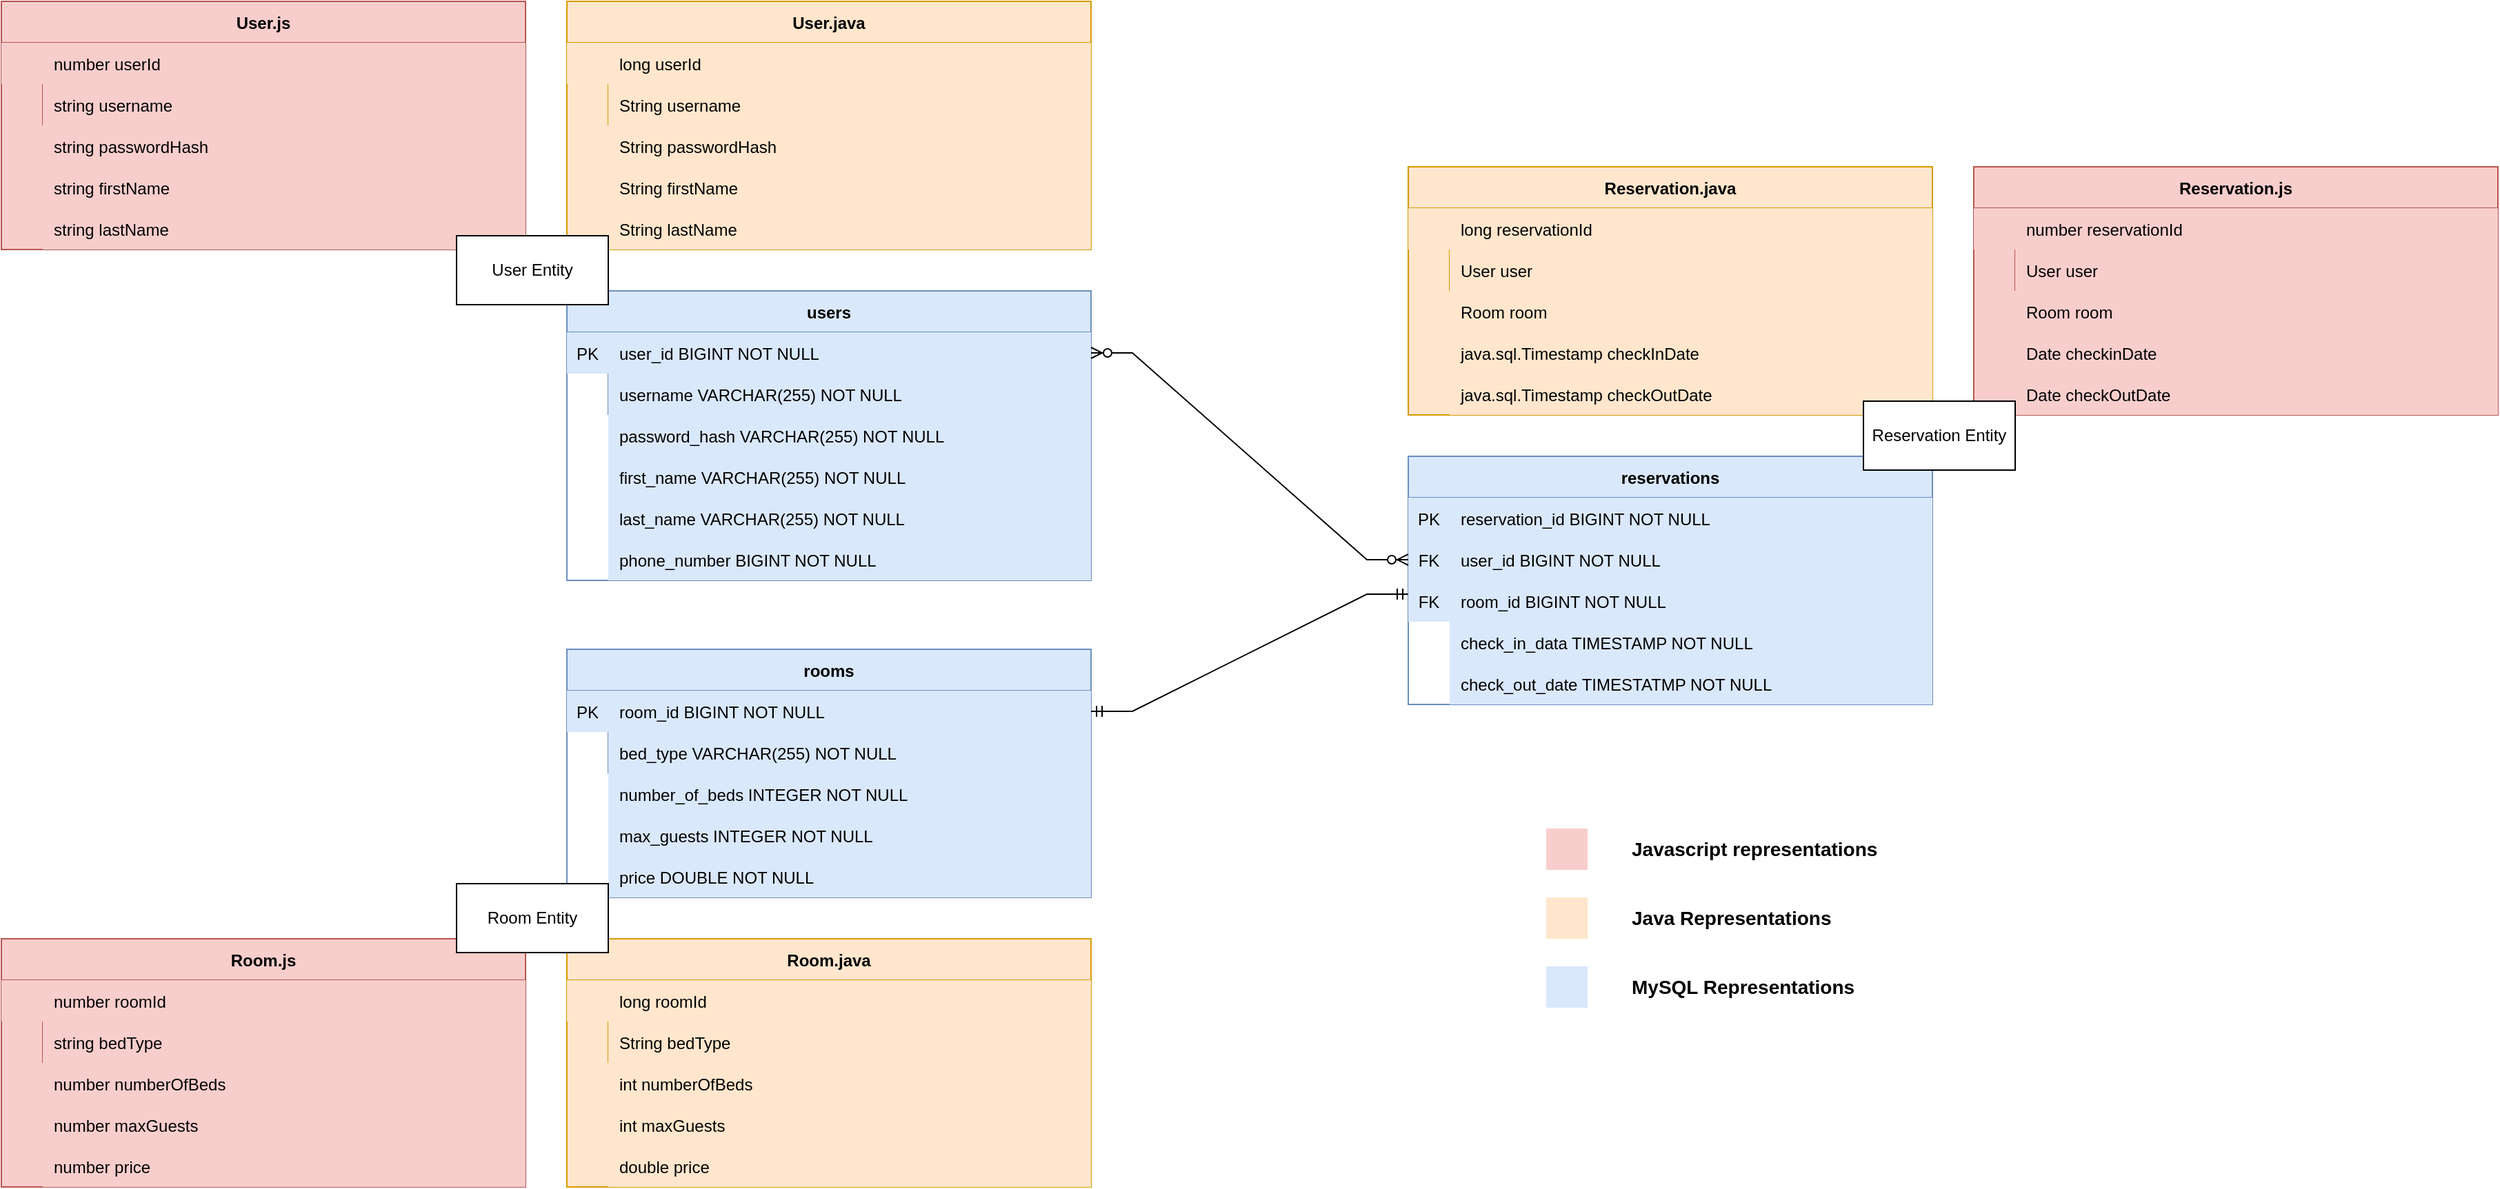 <mxfile version="15.4.0" type="device"><diagram id="R2lEEEUBdFMjLlhIrx00" name="Page-1"><mxGraphModel dx="3543" dy="2445" grid="1" gridSize="10" guides="1" tooltips="1" connect="1" arrows="1" fold="1" page="1" pageScale="1" pageWidth="850" pageHeight="1100" math="0" shadow="0" extFonts="Permanent Marker^https://fonts.googleapis.com/css?family=Permanent+Marker"><root><mxCell id="0"/><mxCell id="1" parent="0"/><mxCell id="qznbk707Ik4d2Vg_MwJc-35" value="" style="group" vertex="1" connectable="0" parent="1"><mxGeometry x="110" y="30" width="380" height="180" as="geometry"/></mxCell><mxCell id="qznbk707Ik4d2Vg_MwJc-14" value="reservations" style="shape=table;startSize=30;container=1;collapsible=1;childLayout=tableLayout;fixedRows=1;rowLines=0;fontStyle=1;align=center;resizeLast=1;fillColor=#dae8fc;strokeColor=#6c8ebf;" vertex="1" parent="qznbk707Ik4d2Vg_MwJc-35"><mxGeometry width="380" height="180" as="geometry"/></mxCell><mxCell id="qznbk707Ik4d2Vg_MwJc-15" value="" style="shape=partialRectangle;collapsible=0;dropTarget=0;pointerEvents=0;fillColor=none;points=[[0,0.5],[1,0.5]];portConstraint=eastwest;top=0;left=0;right=0;bottom=0;" vertex="1" parent="qznbk707Ik4d2Vg_MwJc-14"><mxGeometry y="30" width="380" height="30" as="geometry"/></mxCell><mxCell id="qznbk707Ik4d2Vg_MwJc-16" value="PK" style="shape=partialRectangle;overflow=hidden;connectable=0;fillColor=#dae8fc;top=0;left=0;bottom=0;right=0;strokeColor=#6c8ebf;" vertex="1" parent="qznbk707Ik4d2Vg_MwJc-15"><mxGeometry width="30" height="30" as="geometry"><mxRectangle width="30" height="30" as="alternateBounds"/></mxGeometry></mxCell><mxCell id="qznbk707Ik4d2Vg_MwJc-17" value="reservation_id BIGINT NOT NULL" style="shape=partialRectangle;overflow=hidden;connectable=0;fillColor=#dae8fc;top=0;left=0;bottom=0;right=0;align=left;spacingLeft=6;strokeColor=#6c8ebf;" vertex="1" parent="qznbk707Ik4d2Vg_MwJc-15"><mxGeometry x="30" width="350" height="30" as="geometry"><mxRectangle width="350" height="30" as="alternateBounds"/></mxGeometry></mxCell><mxCell id="qznbk707Ik4d2Vg_MwJc-18" value="" style="shape=partialRectangle;collapsible=0;dropTarget=0;pointerEvents=0;fillColor=#dae8fc;points=[[0,0.5],[1,0.5]];portConstraint=eastwest;top=0;left=0;right=0;bottom=0;strokeColor=#6c8ebf;" vertex="1" parent="qznbk707Ik4d2Vg_MwJc-14"><mxGeometry y="60" width="380" height="30" as="geometry"/></mxCell><mxCell id="qznbk707Ik4d2Vg_MwJc-19" value="FK" style="shape=partialRectangle;overflow=hidden;connectable=0;fillColor=none;top=0;left=0;bottom=0;right=0;" vertex="1" parent="qznbk707Ik4d2Vg_MwJc-18"><mxGeometry width="30" height="30" as="geometry"><mxRectangle width="30" height="30" as="alternateBounds"/></mxGeometry></mxCell><mxCell id="qznbk707Ik4d2Vg_MwJc-20" value="user_id BIGINT NOT NULL" style="shape=partialRectangle;overflow=hidden;connectable=0;fillColor=#dae8fc;top=0;left=0;bottom=0;right=0;align=left;spacingLeft=6;strokeColor=#6c8ebf;" vertex="1" parent="qznbk707Ik4d2Vg_MwJc-18"><mxGeometry x="30" width="350" height="30" as="geometry"><mxRectangle width="350" height="30" as="alternateBounds"/></mxGeometry></mxCell><mxCell id="qznbk707Ik4d2Vg_MwJc-21" value="room_id BIGINT NOT NULL" style="shape=partialRectangle;overflow=hidden;connectable=0;fillColor=#dae8fc;top=0;left=0;bottom=0;right=0;align=left;spacingLeft=6;strokeColor=#6c8ebf;" vertex="1" parent="qznbk707Ik4d2Vg_MwJc-35"><mxGeometry x="30" y="90" width="350" height="30" as="geometry"><mxRectangle width="350" height="30" as="alternateBounds"/></mxGeometry></mxCell><mxCell id="qznbk707Ik4d2Vg_MwJc-22" value="check_in_data TIMESTAMP NOT NULL" style="shape=partialRectangle;overflow=hidden;connectable=0;fillColor=#dae8fc;top=0;left=0;bottom=0;right=0;align=left;spacingLeft=6;strokeColor=#6c8ebf;" vertex="1" parent="qznbk707Ik4d2Vg_MwJc-35"><mxGeometry x="30" y="120" width="350" height="30" as="geometry"><mxRectangle width="350" height="30" as="alternateBounds"/></mxGeometry></mxCell><mxCell id="qznbk707Ik4d2Vg_MwJc-23" value="check_out_date TIMESTATMP NOT NULL" style="shape=partialRectangle;overflow=hidden;connectable=0;fillColor=#dae8fc;top=0;left=0;bottom=0;right=0;align=left;spacingLeft=6;strokeColor=#6c8ebf;" vertex="1" parent="qznbk707Ik4d2Vg_MwJc-35"><mxGeometry x="30" y="150" width="350" height="30" as="geometry"><mxRectangle width="350" height="30" as="alternateBounds"/></mxGeometry></mxCell><mxCell id="qznbk707Ik4d2Vg_MwJc-36" value="FK" style="shape=partialRectangle;overflow=hidden;connectable=0;fillColor=#dae8fc;top=0;left=0;bottom=0;right=0;strokeColor=#6c8ebf;" vertex="1" parent="qznbk707Ik4d2Vg_MwJc-35"><mxGeometry y="90" width="30" height="30" as="geometry"><mxRectangle width="30" height="30" as="alternateBounds"/></mxGeometry></mxCell><mxCell id="qznbk707Ik4d2Vg_MwJc-37" value="" style="group" vertex="1" connectable="0" parent="1"><mxGeometry x="-500" y="-90" width="380" height="210" as="geometry"/></mxCell><mxCell id="qznbk707Ik4d2Vg_MwJc-24" value="users" style="shape=table;startSize=30;container=1;collapsible=1;childLayout=tableLayout;fixedRows=1;rowLines=0;fontStyle=1;align=center;resizeLast=1;fillColor=#dae8fc;strokeColor=#6c8ebf;" vertex="1" parent="qznbk707Ik4d2Vg_MwJc-37"><mxGeometry width="380" height="210" as="geometry"/></mxCell><mxCell id="qznbk707Ik4d2Vg_MwJc-25" value="" style="shape=partialRectangle;collapsible=0;dropTarget=0;pointerEvents=0;fillColor=none;points=[[0,0.5],[1,0.5]];portConstraint=eastwest;top=0;left=0;right=0;bottom=0;" vertex="1" parent="qznbk707Ik4d2Vg_MwJc-24"><mxGeometry y="30" width="380" height="30" as="geometry"/></mxCell><mxCell id="qznbk707Ik4d2Vg_MwJc-26" value="PK" style="shape=partialRectangle;overflow=hidden;connectable=0;fillColor=#dae8fc;top=0;left=0;bottom=0;right=0;strokeColor=#6c8ebf;" vertex="1" parent="qznbk707Ik4d2Vg_MwJc-25"><mxGeometry width="30" height="30" as="geometry"><mxRectangle width="30" height="30" as="alternateBounds"/></mxGeometry></mxCell><mxCell id="qznbk707Ik4d2Vg_MwJc-27" value="user_id BIGINT NOT NULL" style="shape=partialRectangle;overflow=hidden;connectable=0;fillColor=#dae8fc;top=0;left=0;bottom=0;right=0;align=left;spacingLeft=6;strokeColor=#6c8ebf;" vertex="1" parent="qznbk707Ik4d2Vg_MwJc-25"><mxGeometry x="30" width="350" height="30" as="geometry"><mxRectangle width="350" height="30" as="alternateBounds"/></mxGeometry></mxCell><mxCell id="qznbk707Ik4d2Vg_MwJc-28" value="" style="shape=partialRectangle;collapsible=0;dropTarget=0;pointerEvents=0;fillColor=none;points=[[0,0.5],[1,0.5]];portConstraint=eastwest;top=0;left=0;right=0;bottom=0;" vertex="1" parent="qznbk707Ik4d2Vg_MwJc-24"><mxGeometry y="60" width="380" height="30" as="geometry"/></mxCell><mxCell id="qznbk707Ik4d2Vg_MwJc-29" value="" style="shape=partialRectangle;overflow=hidden;connectable=0;fillColor=none;top=0;left=0;bottom=0;right=0;" vertex="1" parent="qznbk707Ik4d2Vg_MwJc-28"><mxGeometry width="30" height="30" as="geometry"><mxRectangle width="30" height="30" as="alternateBounds"/></mxGeometry></mxCell><mxCell id="qznbk707Ik4d2Vg_MwJc-30" value="username VARCHAR(255) NOT NULL" style="shape=partialRectangle;overflow=hidden;connectable=0;fillColor=#dae8fc;top=0;left=0;bottom=0;right=0;align=left;spacingLeft=6;strokeColor=#6c8ebf;" vertex="1" parent="qznbk707Ik4d2Vg_MwJc-28"><mxGeometry x="30" width="350" height="30" as="geometry"><mxRectangle width="350" height="30" as="alternateBounds"/></mxGeometry></mxCell><mxCell id="qznbk707Ik4d2Vg_MwJc-31" value="password_hash VARCHAR(255) NOT NULL" style="shape=partialRectangle;overflow=hidden;connectable=0;fillColor=#dae8fc;top=0;left=0;bottom=0;right=0;align=left;spacingLeft=6;strokeColor=#6c8ebf;" vertex="1" parent="qznbk707Ik4d2Vg_MwJc-37"><mxGeometry x="30" y="90" width="350" height="30" as="geometry"><mxRectangle width="350" height="30" as="alternateBounds"/></mxGeometry></mxCell><mxCell id="qznbk707Ik4d2Vg_MwJc-32" value="first_name VARCHAR(255) NOT NULL" style="shape=partialRectangle;overflow=hidden;connectable=0;fillColor=#dae8fc;top=0;left=0;bottom=0;right=0;align=left;spacingLeft=6;strokeColor=#6c8ebf;" vertex="1" parent="qznbk707Ik4d2Vg_MwJc-37"><mxGeometry x="30" y="120" width="350" height="30" as="geometry"><mxRectangle width="350" height="30" as="alternateBounds"/></mxGeometry></mxCell><mxCell id="qznbk707Ik4d2Vg_MwJc-33" value="last_name VARCHAR(255) NOT NULL" style="shape=partialRectangle;overflow=hidden;connectable=0;fillColor=#dae8fc;top=0;left=0;bottom=0;right=0;align=left;spacingLeft=6;strokeColor=#6c8ebf;" vertex="1" parent="qznbk707Ik4d2Vg_MwJc-37"><mxGeometry x="30" y="150" width="350" height="30" as="geometry"><mxRectangle width="350" height="30" as="alternateBounds"/></mxGeometry></mxCell><mxCell id="qznbk707Ik4d2Vg_MwJc-34" value="phone_number BIGINT NOT NULL" style="shape=partialRectangle;overflow=hidden;connectable=0;fillColor=#dae8fc;top=0;left=0;bottom=0;right=0;align=left;spacingLeft=6;strokeColor=#6c8ebf;" vertex="1" parent="qznbk707Ik4d2Vg_MwJc-37"><mxGeometry x="30" y="180" width="350" height="30" as="geometry"><mxRectangle width="350" height="30" as="alternateBounds"/></mxGeometry></mxCell><mxCell id="qznbk707Ik4d2Vg_MwJc-38" value="" style="group" vertex="1" connectable="0" parent="1"><mxGeometry x="-500" y="170" width="380" height="180" as="geometry"/></mxCell><mxCell id="C-vyLk0tnHw3VtMMgP7b-13" value="rooms" style="shape=table;startSize=30;container=1;collapsible=1;childLayout=tableLayout;fixedRows=1;rowLines=0;fontStyle=1;align=center;resizeLast=1;fillColor=#dae8fc;strokeColor=#6c8ebf;" parent="qznbk707Ik4d2Vg_MwJc-38" vertex="1"><mxGeometry width="380" height="180" as="geometry"/></mxCell><mxCell id="C-vyLk0tnHw3VtMMgP7b-17" value="" style="shape=partialRectangle;collapsible=0;dropTarget=0;pointerEvents=0;fillColor=none;points=[[0,0.5],[1,0.5]];portConstraint=eastwest;top=0;left=0;right=0;bottom=0;" parent="C-vyLk0tnHw3VtMMgP7b-13" vertex="1"><mxGeometry y="30" width="380" height="30" as="geometry"/></mxCell><mxCell id="C-vyLk0tnHw3VtMMgP7b-18" value="PK" style="shape=partialRectangle;overflow=hidden;connectable=0;fillColor=#dae8fc;top=0;left=0;bottom=0;right=0;strokeColor=#6c8ebf;" parent="C-vyLk0tnHw3VtMMgP7b-17" vertex="1"><mxGeometry width="30" height="30" as="geometry"><mxRectangle width="30" height="30" as="alternateBounds"/></mxGeometry></mxCell><mxCell id="C-vyLk0tnHw3VtMMgP7b-19" value="room_id BIGINT NOT NULL" style="shape=partialRectangle;overflow=hidden;connectable=0;fillColor=#dae8fc;top=0;left=0;bottom=0;right=0;align=left;spacingLeft=6;strokeColor=#6c8ebf;" parent="C-vyLk0tnHw3VtMMgP7b-17" vertex="1"><mxGeometry x="30" width="350" height="30" as="geometry"><mxRectangle width="350" height="30" as="alternateBounds"/></mxGeometry></mxCell><mxCell id="C-vyLk0tnHw3VtMMgP7b-20" value="" style="shape=partialRectangle;collapsible=0;dropTarget=0;pointerEvents=0;fillColor=none;points=[[0,0.5],[1,0.5]];portConstraint=eastwest;top=0;left=0;right=0;bottom=0;" parent="C-vyLk0tnHw3VtMMgP7b-13" vertex="1"><mxGeometry y="60" width="380" height="30" as="geometry"/></mxCell><mxCell id="C-vyLk0tnHw3VtMMgP7b-21" value="" style="shape=partialRectangle;overflow=hidden;connectable=0;fillColor=none;top=0;left=0;bottom=0;right=0;" parent="C-vyLk0tnHw3VtMMgP7b-20" vertex="1"><mxGeometry width="30" height="30" as="geometry"><mxRectangle width="30" height="30" as="alternateBounds"/></mxGeometry></mxCell><mxCell id="C-vyLk0tnHw3VtMMgP7b-22" value="bed_type VARCHAR(255) NOT NULL" style="shape=partialRectangle;overflow=hidden;connectable=0;fillColor=#dae8fc;top=0;left=0;bottom=0;right=0;align=left;spacingLeft=6;strokeColor=#6c8ebf;" parent="C-vyLk0tnHw3VtMMgP7b-20" vertex="1"><mxGeometry x="30" width="350" height="30" as="geometry"><mxRectangle width="350" height="30" as="alternateBounds"/></mxGeometry></mxCell><mxCell id="qznbk707Ik4d2Vg_MwJc-11" value="number_of_beds INTEGER NOT NULL" style="shape=partialRectangle;overflow=hidden;connectable=0;fillColor=#dae8fc;top=0;left=0;bottom=0;right=0;align=left;spacingLeft=6;strokeColor=#6c8ebf;" vertex="1" parent="qznbk707Ik4d2Vg_MwJc-38"><mxGeometry x="30" y="90" width="350" height="30" as="geometry"><mxRectangle width="350" height="30" as="alternateBounds"/></mxGeometry></mxCell><mxCell id="qznbk707Ik4d2Vg_MwJc-12" value="max_guests INTEGER NOT NULL" style="shape=partialRectangle;overflow=hidden;connectable=0;fillColor=#dae8fc;top=0;left=0;bottom=0;right=0;align=left;spacingLeft=6;strokeColor=#6c8ebf;" vertex="1" parent="qznbk707Ik4d2Vg_MwJc-38"><mxGeometry x="30" y="120" width="350" height="30" as="geometry"><mxRectangle width="350" height="30" as="alternateBounds"/></mxGeometry></mxCell><mxCell id="qznbk707Ik4d2Vg_MwJc-13" value="price DOUBLE NOT NULL" style="shape=partialRectangle;overflow=hidden;connectable=0;fillColor=#dae8fc;top=0;left=0;bottom=0;right=0;align=left;spacingLeft=6;strokeColor=#6c8ebf;" vertex="1" parent="qznbk707Ik4d2Vg_MwJc-38"><mxGeometry x="30" y="150" width="350" height="30" as="geometry"><mxRectangle width="350" height="30" as="alternateBounds"/></mxGeometry></mxCell><mxCell id="qznbk707Ik4d2Vg_MwJc-39" value="" style="edgeStyle=entityRelationEdgeStyle;fontSize=12;html=1;endArrow=ERzeroToMany;endFill=1;startArrow=ERzeroToMany;rounded=0;entryX=0;entryY=0.5;entryDx=0;entryDy=0;exitX=1;exitY=0.5;exitDx=0;exitDy=0;" edge="1" parent="1" source="qznbk707Ik4d2Vg_MwJc-25" target="qznbk707Ik4d2Vg_MwJc-18"><mxGeometry width="100" height="100" relative="1" as="geometry"><mxPoint x="-320" y="240" as="sourcePoint"/><mxPoint x="-300" y="130" as="targetPoint"/></mxGeometry></mxCell><mxCell id="qznbk707Ik4d2Vg_MwJc-40" value="" style="edgeStyle=entityRelationEdgeStyle;fontSize=12;html=1;endArrow=ERmandOne;startArrow=ERmandOne;rounded=0;exitX=1;exitY=0.5;exitDx=0;exitDy=0;" edge="1" parent="1" source="C-vyLk0tnHw3VtMMgP7b-17"><mxGeometry width="100" height="100" relative="1" as="geometry"><mxPoint x="-40" y="630" as="sourcePoint"/><mxPoint x="110" y="130" as="targetPoint"/></mxGeometry></mxCell><mxCell id="qznbk707Ik4d2Vg_MwJc-52" value="" style="group;fillColor=#ffe6cc;strokeColor=#d79b00;" vertex="1" connectable="0" parent="1"><mxGeometry x="-500" y="380" width="380" height="180" as="geometry"/></mxCell><mxCell id="qznbk707Ik4d2Vg_MwJc-53" value="Room.java" style="shape=table;startSize=30;container=1;collapsible=1;childLayout=tableLayout;fixedRows=1;rowLines=0;fontStyle=1;align=center;resizeLast=1;fillColor=#ffe6cc;strokeColor=#d79b00;" vertex="1" parent="qznbk707Ik4d2Vg_MwJc-52"><mxGeometry width="380" height="180" as="geometry"/></mxCell><mxCell id="qznbk707Ik4d2Vg_MwJc-54" value="" style="shape=partialRectangle;collapsible=0;dropTarget=0;pointerEvents=0;fillColor=none;points=[[0,0.5],[1,0.5]];portConstraint=eastwest;top=0;left=0;right=0;bottom=0;" vertex="1" parent="qznbk707Ik4d2Vg_MwJc-53"><mxGeometry y="30" width="380" height="30" as="geometry"/></mxCell><mxCell id="qznbk707Ik4d2Vg_MwJc-55" value="" style="shape=partialRectangle;overflow=hidden;connectable=0;fillColor=#ffe6cc;top=0;left=0;bottom=0;right=0;strokeColor=#d79b00;" vertex="1" parent="qznbk707Ik4d2Vg_MwJc-54"><mxGeometry width="30" height="30" as="geometry"><mxRectangle width="30" height="30" as="alternateBounds"/></mxGeometry></mxCell><mxCell id="qznbk707Ik4d2Vg_MwJc-56" value="long roomId" style="shape=partialRectangle;overflow=hidden;connectable=0;fillColor=#ffe6cc;top=0;left=0;bottom=0;right=0;align=left;spacingLeft=6;strokeColor=#d79b00;" vertex="1" parent="qznbk707Ik4d2Vg_MwJc-54"><mxGeometry x="30" width="350" height="30" as="geometry"><mxRectangle width="350" height="30" as="alternateBounds"/></mxGeometry></mxCell><mxCell id="qznbk707Ik4d2Vg_MwJc-57" value="" style="shape=partialRectangle;collapsible=0;dropTarget=0;pointerEvents=0;fillColor=none;points=[[0,0.5],[1,0.5]];portConstraint=eastwest;top=0;left=0;right=0;bottom=0;" vertex="1" parent="qznbk707Ik4d2Vg_MwJc-53"><mxGeometry y="60" width="380" height="30" as="geometry"/></mxCell><mxCell id="qznbk707Ik4d2Vg_MwJc-58" value="" style="shape=partialRectangle;overflow=hidden;connectable=0;fillColor=none;top=0;left=0;bottom=0;right=0;" vertex="1" parent="qznbk707Ik4d2Vg_MwJc-57"><mxGeometry width="30" height="30" as="geometry"><mxRectangle width="30" height="30" as="alternateBounds"/></mxGeometry></mxCell><mxCell id="qznbk707Ik4d2Vg_MwJc-59" value="String bedType" style="shape=partialRectangle;overflow=hidden;connectable=0;fillColor=#ffe6cc;top=0;left=0;bottom=0;right=0;align=left;spacingLeft=6;strokeColor=#d79b00;" vertex="1" parent="qznbk707Ik4d2Vg_MwJc-57"><mxGeometry x="30" width="350" height="30" as="geometry"><mxRectangle width="350" height="30" as="alternateBounds"/></mxGeometry></mxCell><mxCell id="qznbk707Ik4d2Vg_MwJc-60" value="int numberOfBeds" style="shape=partialRectangle;overflow=hidden;connectable=0;fillColor=#ffe6cc;top=0;left=0;bottom=0;right=0;align=left;spacingLeft=6;strokeColor=#d79b00;" vertex="1" parent="qznbk707Ik4d2Vg_MwJc-52"><mxGeometry x="30" y="90" width="350" height="30" as="geometry"><mxRectangle width="350" height="30" as="alternateBounds"/></mxGeometry></mxCell><mxCell id="qznbk707Ik4d2Vg_MwJc-61" value="int maxGuests" style="shape=partialRectangle;overflow=hidden;connectable=0;fillColor=#ffe6cc;top=0;left=0;bottom=0;right=0;align=left;spacingLeft=6;strokeColor=#d79b00;" vertex="1" parent="qznbk707Ik4d2Vg_MwJc-52"><mxGeometry x="30" y="120" width="350" height="30" as="geometry"><mxRectangle width="350" height="30" as="alternateBounds"/></mxGeometry></mxCell><mxCell id="qznbk707Ik4d2Vg_MwJc-62" value="double price" style="shape=partialRectangle;overflow=hidden;connectable=0;fillColor=#ffe6cc;top=0;left=0;bottom=0;right=0;align=left;spacingLeft=6;strokeColor=#d79b00;" vertex="1" parent="qznbk707Ik4d2Vg_MwJc-52"><mxGeometry x="30" y="150" width="350" height="30" as="geometry"><mxRectangle width="350" height="30" as="alternateBounds"/></mxGeometry></mxCell><mxCell id="qznbk707Ik4d2Vg_MwJc-63" value="" style="group;fillColor=#ffe6cc;strokeColor=#d79b00;" vertex="1" connectable="0" parent="1"><mxGeometry x="-500" y="-300" width="380" height="180" as="geometry"/></mxCell><mxCell id="qznbk707Ik4d2Vg_MwJc-64" value="User.java" style="shape=table;startSize=30;container=1;collapsible=1;childLayout=tableLayout;fixedRows=1;rowLines=0;fontStyle=1;align=center;resizeLast=1;fillColor=#ffe6cc;strokeColor=#d79b00;" vertex="1" parent="qznbk707Ik4d2Vg_MwJc-63"><mxGeometry width="380" height="180" as="geometry"/></mxCell><mxCell id="qznbk707Ik4d2Vg_MwJc-65" value="" style="shape=partialRectangle;collapsible=0;dropTarget=0;pointerEvents=0;fillColor=none;points=[[0,0.5],[1,0.5]];portConstraint=eastwest;top=0;left=0;right=0;bottom=0;" vertex="1" parent="qznbk707Ik4d2Vg_MwJc-64"><mxGeometry y="30" width="380" height="30" as="geometry"/></mxCell><mxCell id="qznbk707Ik4d2Vg_MwJc-66" value="" style="shape=partialRectangle;overflow=hidden;connectable=0;fillColor=#ffe6cc;top=0;left=0;bottom=0;right=0;strokeColor=#d79b00;" vertex="1" parent="qznbk707Ik4d2Vg_MwJc-65"><mxGeometry width="30" height="30" as="geometry"><mxRectangle width="30" height="30" as="alternateBounds"/></mxGeometry></mxCell><mxCell id="qznbk707Ik4d2Vg_MwJc-67" value="long userId" style="shape=partialRectangle;overflow=hidden;connectable=0;fillColor=#ffe6cc;top=0;left=0;bottom=0;right=0;align=left;spacingLeft=6;strokeColor=#d79b00;" vertex="1" parent="qznbk707Ik4d2Vg_MwJc-65"><mxGeometry x="30" width="350" height="30" as="geometry"><mxRectangle width="350" height="30" as="alternateBounds"/></mxGeometry></mxCell><mxCell id="qznbk707Ik4d2Vg_MwJc-68" value="" style="shape=partialRectangle;collapsible=0;dropTarget=0;pointerEvents=0;fillColor=none;points=[[0,0.5],[1,0.5]];portConstraint=eastwest;top=0;left=0;right=0;bottom=0;" vertex="1" parent="qznbk707Ik4d2Vg_MwJc-64"><mxGeometry y="60" width="380" height="30" as="geometry"/></mxCell><mxCell id="qznbk707Ik4d2Vg_MwJc-69" value="" style="shape=partialRectangle;overflow=hidden;connectable=0;fillColor=none;top=0;left=0;bottom=0;right=0;" vertex="1" parent="qznbk707Ik4d2Vg_MwJc-68"><mxGeometry width="30" height="30" as="geometry"><mxRectangle width="30" height="30" as="alternateBounds"/></mxGeometry></mxCell><mxCell id="qznbk707Ik4d2Vg_MwJc-70" value="String username" style="shape=partialRectangle;overflow=hidden;connectable=0;fillColor=#ffe6cc;top=0;left=0;bottom=0;right=0;align=left;spacingLeft=6;strokeColor=#d79b00;" vertex="1" parent="qznbk707Ik4d2Vg_MwJc-68"><mxGeometry x="30" width="350" height="30" as="geometry"><mxRectangle width="350" height="30" as="alternateBounds"/></mxGeometry></mxCell><mxCell id="qznbk707Ik4d2Vg_MwJc-71" value="String passwordHash" style="shape=partialRectangle;overflow=hidden;connectable=0;fillColor=#ffe6cc;top=0;left=0;bottom=0;right=0;align=left;spacingLeft=6;strokeColor=#d79b00;" vertex="1" parent="qznbk707Ik4d2Vg_MwJc-63"><mxGeometry x="30" y="90" width="350" height="30" as="geometry"><mxRectangle width="350" height="30" as="alternateBounds"/></mxGeometry></mxCell><mxCell id="qznbk707Ik4d2Vg_MwJc-72" value="String firstName" style="shape=partialRectangle;overflow=hidden;connectable=0;fillColor=#ffe6cc;top=0;left=0;bottom=0;right=0;align=left;spacingLeft=6;strokeColor=#d79b00;" vertex="1" parent="qznbk707Ik4d2Vg_MwJc-63"><mxGeometry x="30" y="120" width="350" height="30" as="geometry"><mxRectangle width="350" height="30" as="alternateBounds"/></mxGeometry></mxCell><mxCell id="qznbk707Ik4d2Vg_MwJc-73" value="String lastName" style="shape=partialRectangle;overflow=hidden;connectable=0;fillColor=#ffe6cc;top=0;left=0;bottom=0;right=0;align=left;spacingLeft=6;strokeColor=#d79b00;" vertex="1" parent="qznbk707Ik4d2Vg_MwJc-63"><mxGeometry x="30" y="150" width="350" height="30" as="geometry"><mxRectangle width="350" height="30" as="alternateBounds"/></mxGeometry></mxCell><mxCell id="qznbk707Ik4d2Vg_MwJc-74" value="" style="group;fillColor=#ffe6cc;strokeColor=#d79b00;" vertex="1" connectable="0" parent="1"><mxGeometry x="110" y="-180" width="380" height="180" as="geometry"/></mxCell><mxCell id="qznbk707Ik4d2Vg_MwJc-75" value="Reservation.java" style="shape=table;startSize=30;container=1;collapsible=1;childLayout=tableLayout;fixedRows=1;rowLines=0;fontStyle=1;align=center;resizeLast=1;fillColor=#ffe6cc;strokeColor=#d79b00;" vertex="1" parent="qznbk707Ik4d2Vg_MwJc-74"><mxGeometry width="380" height="180" as="geometry"/></mxCell><mxCell id="qznbk707Ik4d2Vg_MwJc-76" value="" style="shape=partialRectangle;collapsible=0;dropTarget=0;pointerEvents=0;fillColor=none;points=[[0,0.5],[1,0.5]];portConstraint=eastwest;top=0;left=0;right=0;bottom=0;" vertex="1" parent="qznbk707Ik4d2Vg_MwJc-75"><mxGeometry y="30" width="380" height="30" as="geometry"/></mxCell><mxCell id="qznbk707Ik4d2Vg_MwJc-77" value="" style="shape=partialRectangle;overflow=hidden;connectable=0;fillColor=#ffe6cc;top=0;left=0;bottom=0;right=0;strokeColor=#d79b00;" vertex="1" parent="qznbk707Ik4d2Vg_MwJc-76"><mxGeometry width="30" height="30" as="geometry"><mxRectangle width="30" height="30" as="alternateBounds"/></mxGeometry></mxCell><mxCell id="qznbk707Ik4d2Vg_MwJc-78" value="long reservationId" style="shape=partialRectangle;overflow=hidden;connectable=0;fillColor=#ffe6cc;top=0;left=0;bottom=0;right=0;align=left;spacingLeft=6;strokeColor=#d79b00;" vertex="1" parent="qznbk707Ik4d2Vg_MwJc-76"><mxGeometry x="30" width="350" height="30" as="geometry"><mxRectangle width="350" height="30" as="alternateBounds"/></mxGeometry></mxCell><mxCell id="qznbk707Ik4d2Vg_MwJc-79" value="" style="shape=partialRectangle;collapsible=0;dropTarget=0;pointerEvents=0;fillColor=none;points=[[0,0.5],[1,0.5]];portConstraint=eastwest;top=0;left=0;right=0;bottom=0;" vertex="1" parent="qznbk707Ik4d2Vg_MwJc-75"><mxGeometry y="60" width="380" height="30" as="geometry"/></mxCell><mxCell id="qznbk707Ik4d2Vg_MwJc-80" value="" style="shape=partialRectangle;overflow=hidden;connectable=0;fillColor=none;top=0;left=0;bottom=0;right=0;" vertex="1" parent="qznbk707Ik4d2Vg_MwJc-79"><mxGeometry width="30" height="30" as="geometry"><mxRectangle width="30" height="30" as="alternateBounds"/></mxGeometry></mxCell><mxCell id="qznbk707Ik4d2Vg_MwJc-81" value="User user" style="shape=partialRectangle;overflow=hidden;connectable=0;fillColor=#ffe6cc;top=0;left=0;bottom=0;right=0;align=left;spacingLeft=6;strokeColor=#d79b00;" vertex="1" parent="qznbk707Ik4d2Vg_MwJc-79"><mxGeometry x="30" width="350" height="30" as="geometry"><mxRectangle width="350" height="30" as="alternateBounds"/></mxGeometry></mxCell><mxCell id="qznbk707Ik4d2Vg_MwJc-82" value="Room room" style="shape=partialRectangle;overflow=hidden;connectable=0;fillColor=#ffe6cc;top=0;left=0;bottom=0;right=0;align=left;spacingLeft=6;strokeColor=#d79b00;" vertex="1" parent="qznbk707Ik4d2Vg_MwJc-74"><mxGeometry x="30" y="90" width="350" height="30" as="geometry"><mxRectangle width="350" height="30" as="alternateBounds"/></mxGeometry></mxCell><mxCell id="qznbk707Ik4d2Vg_MwJc-83" value="java.sql.Timestamp checkInDate" style="shape=partialRectangle;overflow=hidden;connectable=0;fillColor=#ffe6cc;top=0;left=0;bottom=0;right=0;align=left;spacingLeft=6;strokeColor=#d79b00;" vertex="1" parent="qznbk707Ik4d2Vg_MwJc-74"><mxGeometry x="30" y="120" width="350" height="30" as="geometry"><mxRectangle width="350" height="30" as="alternateBounds"/></mxGeometry></mxCell><mxCell id="qznbk707Ik4d2Vg_MwJc-84" value="java.sql.Timestamp checkOutDate" style="shape=partialRectangle;overflow=hidden;connectable=0;fillColor=#ffe6cc;top=0;left=0;bottom=0;right=0;align=left;spacingLeft=6;strokeColor=#d79b00;" vertex="1" parent="qznbk707Ik4d2Vg_MwJc-74"><mxGeometry x="30" y="150" width="350" height="30" as="geometry"><mxRectangle width="350" height="30" as="alternateBounds"/></mxGeometry></mxCell><mxCell id="qznbk707Ik4d2Vg_MwJc-85" value="" style="group;fillColor=#f8cecc;strokeColor=#b85450;" vertex="1" connectable="0" parent="1"><mxGeometry x="-910" y="-300" width="380" height="180" as="geometry"/></mxCell><mxCell id="qznbk707Ik4d2Vg_MwJc-86" value="User.js" style="shape=table;startSize=30;container=1;collapsible=1;childLayout=tableLayout;fixedRows=1;rowLines=0;fontStyle=1;align=center;resizeLast=1;fillColor=#f8cecc;strokeColor=#b85450;" vertex="1" parent="qznbk707Ik4d2Vg_MwJc-85"><mxGeometry width="380" height="180" as="geometry"/></mxCell><mxCell id="qznbk707Ik4d2Vg_MwJc-87" value="" style="shape=partialRectangle;collapsible=0;dropTarget=0;pointerEvents=0;fillColor=none;points=[[0,0.5],[1,0.5]];portConstraint=eastwest;top=0;left=0;right=0;bottom=0;" vertex="1" parent="qznbk707Ik4d2Vg_MwJc-86"><mxGeometry y="30" width="380" height="30" as="geometry"/></mxCell><mxCell id="qznbk707Ik4d2Vg_MwJc-88" value="" style="shape=partialRectangle;overflow=hidden;connectable=0;fillColor=#f8cecc;top=0;left=0;bottom=0;right=0;strokeColor=#b85450;" vertex="1" parent="qznbk707Ik4d2Vg_MwJc-87"><mxGeometry width="30" height="30" as="geometry"><mxRectangle width="30" height="30" as="alternateBounds"/></mxGeometry></mxCell><mxCell id="qznbk707Ik4d2Vg_MwJc-89" value="number userId" style="shape=partialRectangle;overflow=hidden;connectable=0;fillColor=#f8cecc;top=0;left=0;bottom=0;right=0;align=left;spacingLeft=6;strokeColor=#b85450;" vertex="1" parent="qznbk707Ik4d2Vg_MwJc-87"><mxGeometry x="30" width="350" height="30" as="geometry"><mxRectangle width="350" height="30" as="alternateBounds"/></mxGeometry></mxCell><mxCell id="qznbk707Ik4d2Vg_MwJc-90" value="" style="shape=partialRectangle;collapsible=0;dropTarget=0;pointerEvents=0;fillColor=none;points=[[0,0.5],[1,0.5]];portConstraint=eastwest;top=0;left=0;right=0;bottom=0;" vertex="1" parent="qznbk707Ik4d2Vg_MwJc-86"><mxGeometry y="60" width="380" height="30" as="geometry"/></mxCell><mxCell id="qznbk707Ik4d2Vg_MwJc-91" value="" style="shape=partialRectangle;overflow=hidden;connectable=0;fillColor=none;top=0;left=0;bottom=0;right=0;" vertex="1" parent="qznbk707Ik4d2Vg_MwJc-90"><mxGeometry width="30" height="30" as="geometry"><mxRectangle width="30" height="30" as="alternateBounds"/></mxGeometry></mxCell><mxCell id="qznbk707Ik4d2Vg_MwJc-92" value="string username" style="shape=partialRectangle;overflow=hidden;connectable=0;fillColor=#f8cecc;top=0;left=0;bottom=0;right=0;align=left;spacingLeft=6;strokeColor=#b85450;" vertex="1" parent="qznbk707Ik4d2Vg_MwJc-90"><mxGeometry x="30" width="350" height="30" as="geometry"><mxRectangle width="350" height="30" as="alternateBounds"/></mxGeometry></mxCell><mxCell id="qznbk707Ik4d2Vg_MwJc-93" value="string passwordHash" style="shape=partialRectangle;overflow=hidden;connectable=0;fillColor=#f8cecc;top=0;left=0;bottom=0;right=0;align=left;spacingLeft=6;strokeColor=#b85450;" vertex="1" parent="qznbk707Ik4d2Vg_MwJc-85"><mxGeometry x="30" y="90" width="350" height="30" as="geometry"><mxRectangle width="350" height="30" as="alternateBounds"/></mxGeometry></mxCell><mxCell id="qznbk707Ik4d2Vg_MwJc-94" value="string firstName" style="shape=partialRectangle;overflow=hidden;connectable=0;fillColor=#f8cecc;top=0;left=0;bottom=0;right=0;align=left;spacingLeft=6;strokeColor=#b85450;" vertex="1" parent="qznbk707Ik4d2Vg_MwJc-85"><mxGeometry x="30" y="120" width="350" height="30" as="geometry"><mxRectangle width="350" height="30" as="alternateBounds"/></mxGeometry></mxCell><mxCell id="qznbk707Ik4d2Vg_MwJc-95" value="string lastName" style="shape=partialRectangle;overflow=hidden;connectable=0;fillColor=#f8cecc;top=0;left=0;bottom=0;right=0;align=left;spacingLeft=6;strokeColor=#b85450;" vertex="1" parent="qznbk707Ik4d2Vg_MwJc-85"><mxGeometry x="30" y="150" width="350" height="30" as="geometry"><mxRectangle width="350" height="30" as="alternateBounds"/></mxGeometry></mxCell><mxCell id="qznbk707Ik4d2Vg_MwJc-96" value="" style="group;fillColor=#f8cecc;strokeColor=#b85450;" vertex="1" connectable="0" parent="1"><mxGeometry x="-910" y="380" width="380" height="180" as="geometry"/></mxCell><mxCell id="qznbk707Ik4d2Vg_MwJc-97" value="Room.js" style="shape=table;startSize=30;container=1;collapsible=1;childLayout=tableLayout;fixedRows=1;rowLines=0;fontStyle=1;align=center;resizeLast=1;fillColor=#f8cecc;strokeColor=#b85450;" vertex="1" parent="qznbk707Ik4d2Vg_MwJc-96"><mxGeometry width="380" height="180" as="geometry"/></mxCell><mxCell id="qznbk707Ik4d2Vg_MwJc-98" value="" style="shape=partialRectangle;collapsible=0;dropTarget=0;pointerEvents=0;fillColor=none;points=[[0,0.5],[1,0.5]];portConstraint=eastwest;top=0;left=0;right=0;bottom=0;" vertex="1" parent="qznbk707Ik4d2Vg_MwJc-97"><mxGeometry y="30" width="380" height="30" as="geometry"/></mxCell><mxCell id="qznbk707Ik4d2Vg_MwJc-99" value="" style="shape=partialRectangle;overflow=hidden;connectable=0;fillColor=#f8cecc;top=0;left=0;bottom=0;right=0;strokeColor=#b85450;" vertex="1" parent="qznbk707Ik4d2Vg_MwJc-98"><mxGeometry width="30" height="30" as="geometry"><mxRectangle width="30" height="30" as="alternateBounds"/></mxGeometry></mxCell><mxCell id="qznbk707Ik4d2Vg_MwJc-100" value="number roomId" style="shape=partialRectangle;overflow=hidden;connectable=0;fillColor=#f8cecc;top=0;left=0;bottom=0;right=0;align=left;spacingLeft=6;strokeColor=#b85450;" vertex="1" parent="qznbk707Ik4d2Vg_MwJc-98"><mxGeometry x="30" width="350" height="30" as="geometry"><mxRectangle width="350" height="30" as="alternateBounds"/></mxGeometry></mxCell><mxCell id="qznbk707Ik4d2Vg_MwJc-101" value="" style="shape=partialRectangle;collapsible=0;dropTarget=0;pointerEvents=0;fillColor=none;points=[[0,0.5],[1,0.5]];portConstraint=eastwest;top=0;left=0;right=0;bottom=0;" vertex="1" parent="qznbk707Ik4d2Vg_MwJc-97"><mxGeometry y="60" width="380" height="30" as="geometry"/></mxCell><mxCell id="qznbk707Ik4d2Vg_MwJc-102" value="" style="shape=partialRectangle;overflow=hidden;connectable=0;fillColor=none;top=0;left=0;bottom=0;right=0;" vertex="1" parent="qznbk707Ik4d2Vg_MwJc-101"><mxGeometry width="30" height="30" as="geometry"><mxRectangle width="30" height="30" as="alternateBounds"/></mxGeometry></mxCell><mxCell id="qznbk707Ik4d2Vg_MwJc-103" value="string bedType" style="shape=partialRectangle;overflow=hidden;connectable=0;fillColor=#f8cecc;top=0;left=0;bottom=0;right=0;align=left;spacingLeft=6;strokeColor=#b85450;" vertex="1" parent="qznbk707Ik4d2Vg_MwJc-101"><mxGeometry x="30" width="350" height="30" as="geometry"><mxRectangle width="350" height="30" as="alternateBounds"/></mxGeometry></mxCell><mxCell id="qznbk707Ik4d2Vg_MwJc-104" value="number numberOfBeds" style="shape=partialRectangle;overflow=hidden;connectable=0;fillColor=#f8cecc;top=0;left=0;bottom=0;right=0;align=left;spacingLeft=6;strokeColor=#b85450;" vertex="1" parent="qznbk707Ik4d2Vg_MwJc-96"><mxGeometry x="30" y="90" width="350" height="30" as="geometry"><mxRectangle width="350" height="30" as="alternateBounds"/></mxGeometry></mxCell><mxCell id="qznbk707Ik4d2Vg_MwJc-105" value="number maxGuests" style="shape=partialRectangle;overflow=hidden;connectable=0;fillColor=#f8cecc;top=0;left=0;bottom=0;right=0;align=left;spacingLeft=6;strokeColor=#b85450;" vertex="1" parent="qznbk707Ik4d2Vg_MwJc-96"><mxGeometry x="30" y="120" width="350" height="30" as="geometry"><mxRectangle width="350" height="30" as="alternateBounds"/></mxGeometry></mxCell><mxCell id="qznbk707Ik4d2Vg_MwJc-106" value="number price" style="shape=partialRectangle;overflow=hidden;connectable=0;fillColor=#f8cecc;top=0;left=0;bottom=0;right=0;align=left;spacingLeft=6;strokeColor=#b85450;" vertex="1" parent="qznbk707Ik4d2Vg_MwJc-96"><mxGeometry x="30" y="150" width="350" height="30" as="geometry"><mxRectangle width="350" height="30" as="alternateBounds"/></mxGeometry></mxCell><mxCell id="qznbk707Ik4d2Vg_MwJc-107" value="" style="group;fillColor=#f8cecc;strokeColor=#b85450;" vertex="1" connectable="0" parent="1"><mxGeometry x="520" y="-180" width="380" height="180" as="geometry"/></mxCell><mxCell id="qznbk707Ik4d2Vg_MwJc-108" value="Reservation.js" style="shape=table;startSize=30;container=1;collapsible=1;childLayout=tableLayout;fixedRows=1;rowLines=0;fontStyle=1;align=center;resizeLast=1;fillColor=#f8cecc;strokeColor=#b85450;" vertex="1" parent="qznbk707Ik4d2Vg_MwJc-107"><mxGeometry width="380" height="180" as="geometry"/></mxCell><mxCell id="qznbk707Ik4d2Vg_MwJc-109" value="" style="shape=partialRectangle;collapsible=0;dropTarget=0;pointerEvents=0;fillColor=none;points=[[0,0.5],[1,0.5]];portConstraint=eastwest;top=0;left=0;right=0;bottom=0;" vertex="1" parent="qznbk707Ik4d2Vg_MwJc-108"><mxGeometry y="30" width="380" height="30" as="geometry"/></mxCell><mxCell id="qznbk707Ik4d2Vg_MwJc-110" value="" style="shape=partialRectangle;overflow=hidden;connectable=0;fillColor=#f8cecc;top=0;left=0;bottom=0;right=0;strokeColor=#b85450;" vertex="1" parent="qznbk707Ik4d2Vg_MwJc-109"><mxGeometry width="30" height="30" as="geometry"><mxRectangle width="30" height="30" as="alternateBounds"/></mxGeometry></mxCell><mxCell id="qznbk707Ik4d2Vg_MwJc-111" value="number reservationId" style="shape=partialRectangle;overflow=hidden;connectable=0;fillColor=#f8cecc;top=0;left=0;bottom=0;right=0;align=left;spacingLeft=6;strokeColor=#b85450;" vertex="1" parent="qznbk707Ik4d2Vg_MwJc-109"><mxGeometry x="30" width="350" height="30" as="geometry"><mxRectangle width="350" height="30" as="alternateBounds"/></mxGeometry></mxCell><mxCell id="qznbk707Ik4d2Vg_MwJc-112" value="" style="shape=partialRectangle;collapsible=0;dropTarget=0;pointerEvents=0;fillColor=none;points=[[0,0.5],[1,0.5]];portConstraint=eastwest;top=0;left=0;right=0;bottom=0;" vertex="1" parent="qznbk707Ik4d2Vg_MwJc-108"><mxGeometry y="60" width="380" height="30" as="geometry"/></mxCell><mxCell id="qznbk707Ik4d2Vg_MwJc-113" value="" style="shape=partialRectangle;overflow=hidden;connectable=0;fillColor=none;top=0;left=0;bottom=0;right=0;" vertex="1" parent="qznbk707Ik4d2Vg_MwJc-112"><mxGeometry width="30" height="30" as="geometry"><mxRectangle width="30" height="30" as="alternateBounds"/></mxGeometry></mxCell><mxCell id="qznbk707Ik4d2Vg_MwJc-114" value="User user" style="shape=partialRectangle;overflow=hidden;connectable=0;fillColor=#f8cecc;top=0;left=0;bottom=0;right=0;align=left;spacingLeft=6;strokeColor=#b85450;" vertex="1" parent="qznbk707Ik4d2Vg_MwJc-112"><mxGeometry x="30" width="350" height="30" as="geometry"><mxRectangle width="350" height="30" as="alternateBounds"/></mxGeometry></mxCell><mxCell id="qznbk707Ik4d2Vg_MwJc-115" value="Room room" style="shape=partialRectangle;overflow=hidden;connectable=0;fillColor=#f8cecc;top=0;left=0;bottom=0;right=0;align=left;spacingLeft=6;strokeColor=#b85450;" vertex="1" parent="qznbk707Ik4d2Vg_MwJc-107"><mxGeometry x="30" y="90" width="350" height="30" as="geometry"><mxRectangle width="350" height="30" as="alternateBounds"/></mxGeometry></mxCell><mxCell id="qznbk707Ik4d2Vg_MwJc-116" value="Date checkinDate" style="shape=partialRectangle;overflow=hidden;connectable=0;fillColor=#f8cecc;top=0;left=0;bottom=0;right=0;align=left;spacingLeft=6;strokeColor=#b85450;" vertex="1" parent="qznbk707Ik4d2Vg_MwJc-107"><mxGeometry x="30" y="120" width="350" height="30" as="geometry"><mxRectangle width="350" height="30" as="alternateBounds"/></mxGeometry></mxCell><mxCell id="qznbk707Ik4d2Vg_MwJc-117" value="Date checkOutDate" style="shape=partialRectangle;overflow=hidden;connectable=0;fillColor=#f8cecc;top=0;left=0;bottom=0;right=0;align=left;spacingLeft=6;strokeColor=#b85450;" vertex="1" parent="qznbk707Ik4d2Vg_MwJc-107"><mxGeometry x="30" y="150" width="350" height="30" as="geometry"><mxRectangle width="350" height="30" as="alternateBounds"/></mxGeometry></mxCell><mxCell id="qznbk707Ik4d2Vg_MwJc-118" value="" style="shape=partialRectangle;overflow=hidden;connectable=0;fillColor=#f8cecc;top=0;left=0;bottom=0;right=0;strokeColor=#b85450;" vertex="1" parent="1"><mxGeometry x="210" y="300" width="30" height="30" as="geometry"><mxRectangle width="30" height="30" as="alternateBounds"/></mxGeometry></mxCell><mxCell id="qznbk707Ik4d2Vg_MwJc-119" value="" style="shape=partialRectangle;overflow=hidden;connectable=0;fillColor=#ffe6cc;top=0;left=0;bottom=0;right=0;strokeColor=#d79b00;" vertex="1" parent="1"><mxGeometry x="210" y="350" width="30" height="30" as="geometry"><mxRectangle width="30" height="30" as="alternateBounds"/></mxGeometry></mxCell><mxCell id="qznbk707Ik4d2Vg_MwJc-120" value="" style="shape=partialRectangle;overflow=hidden;connectable=0;fillColor=#dae8fc;top=0;left=0;bottom=0;right=0;strokeColor=#6c8ebf;" vertex="1" parent="1"><mxGeometry x="210" y="400" width="30" height="30" as="geometry"><mxRectangle width="30" height="30" as="alternateBounds"/></mxGeometry></mxCell><mxCell id="qznbk707Ik4d2Vg_MwJc-121" value="&lt;div style=&quot;text-align: center&quot;&gt;&lt;span&gt;&lt;font face=&quot;helvetica&quot; size=&quot;1&quot;&gt;&lt;b style=&quot;font-size: 14px&quot;&gt;Javascript representations&lt;/b&gt;&lt;/font&gt;&lt;/span&gt;&lt;/div&gt;" style="text;whiteSpace=wrap;html=1;" vertex="1" parent="1"><mxGeometry x="270" y="300" width="200" height="30" as="geometry"/></mxCell><mxCell id="qznbk707Ik4d2Vg_MwJc-122" value="&lt;div style=&quot;text-align: center&quot;&gt;&lt;font face=&quot;helvetica&quot; size=&quot;1&quot;&gt;&lt;b style=&quot;font-size: 14px&quot;&gt;Java Representations&lt;/b&gt;&lt;/font&gt;&lt;/div&gt;" style="text;whiteSpace=wrap;html=1;" vertex="1" parent="1"><mxGeometry x="270" y="350" width="170" height="30" as="geometry"/></mxCell><mxCell id="qznbk707Ik4d2Vg_MwJc-123" value="&lt;div style=&quot;text-align: center&quot;&gt;&lt;font face=&quot;helvetica&quot; size=&quot;1&quot;&gt;&lt;b style=&quot;font-size: 14px&quot;&gt;MySQL Representations&lt;/b&gt;&lt;/font&gt;&lt;/div&gt;" style="text;whiteSpace=wrap;html=1;" vertex="1" parent="1"><mxGeometry x="270" y="400" width="170" height="30" as="geometry"/></mxCell><mxCell id="qznbk707Ik4d2Vg_MwJc-124" value="Reservation Entity" style="text;html=1;strokeColor=default;fillColor=default;align=center;verticalAlign=middle;whiteSpace=wrap;rounded=0;perimeterSpacing=9;" vertex="1" parent="1"><mxGeometry x="440" y="-10" width="110" height="50" as="geometry"/></mxCell><mxCell id="qznbk707Ik4d2Vg_MwJc-125" value="Room Entity" style="text;html=1;strokeColor=default;fillColor=default;align=center;verticalAlign=middle;whiteSpace=wrap;rounded=0;perimeterSpacing=9;" vertex="1" parent="1"><mxGeometry x="-580" y="340" width="110" height="50" as="geometry"/></mxCell><mxCell id="qznbk707Ik4d2Vg_MwJc-126" value="User Entity" style="text;html=1;strokeColor=default;fillColor=default;align=center;verticalAlign=middle;whiteSpace=wrap;rounded=0;perimeterSpacing=9;" vertex="1" parent="1"><mxGeometry x="-580" y="-130" width="110" height="50" as="geometry"/></mxCell></root></mxGraphModel></diagram></mxfile>
